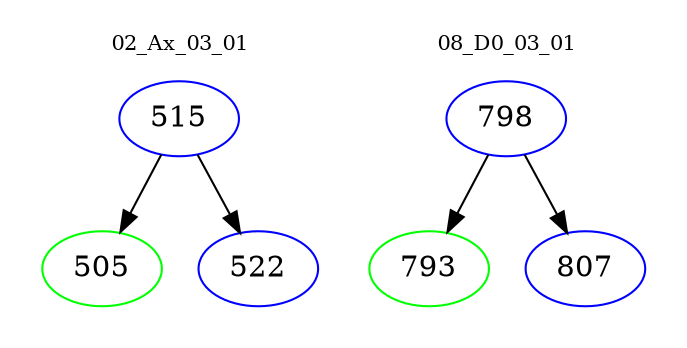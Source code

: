 digraph{
subgraph cluster_0 {
color = white
label = "02_Ax_03_01";
fontsize=10;
T0_515 [label="515", color="blue"]
T0_515 -> T0_505 [color="black"]
T0_505 [label="505", color="green"]
T0_515 -> T0_522 [color="black"]
T0_522 [label="522", color="blue"]
}
subgraph cluster_1 {
color = white
label = "08_D0_03_01";
fontsize=10;
T1_798 [label="798", color="blue"]
T1_798 -> T1_793 [color="black"]
T1_793 [label="793", color="green"]
T1_798 -> T1_807 [color="black"]
T1_807 [label="807", color="blue"]
}
}
